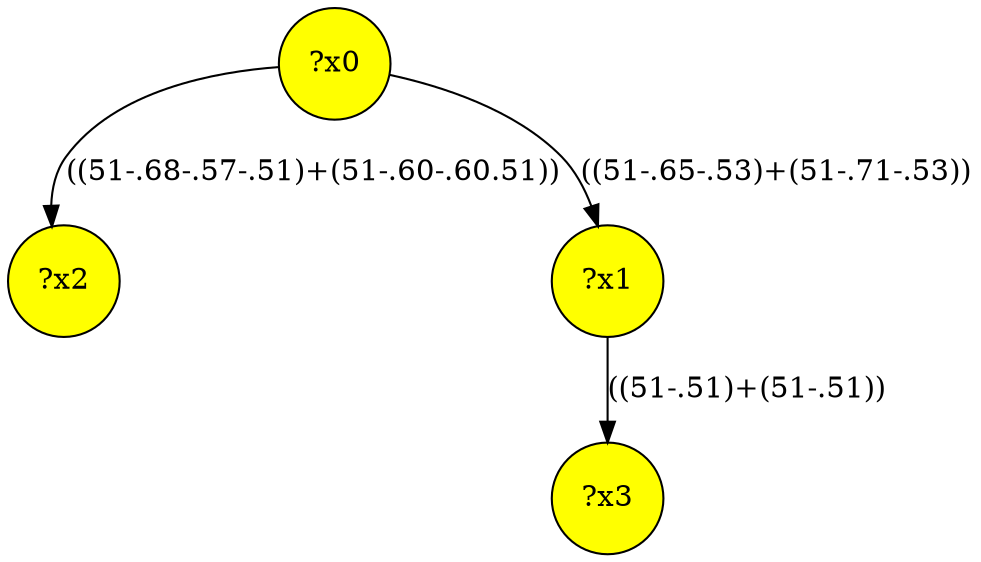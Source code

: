 digraph g {
	x2 [fillcolor="yellow", style="filled," shape=circle, label="?x2"];
	x3 [fillcolor="yellow", style="filled," shape=circle, label="?x3"];
	x1 [fillcolor="yellow", style="filled," shape=circle, label="?x1"];
	x0 [fillcolor="yellow", style="filled," shape=circle, label="?x0"];
	x0 -> x1 [label="((51-.65-.53)+(51-.71-.53))"];
	x0 -> x2 [label="((51-.68-.57-.51)+(51-.60-.60.51))"];
	x1 -> x3 [label="((51-.51)+(51-.51))"];
}

